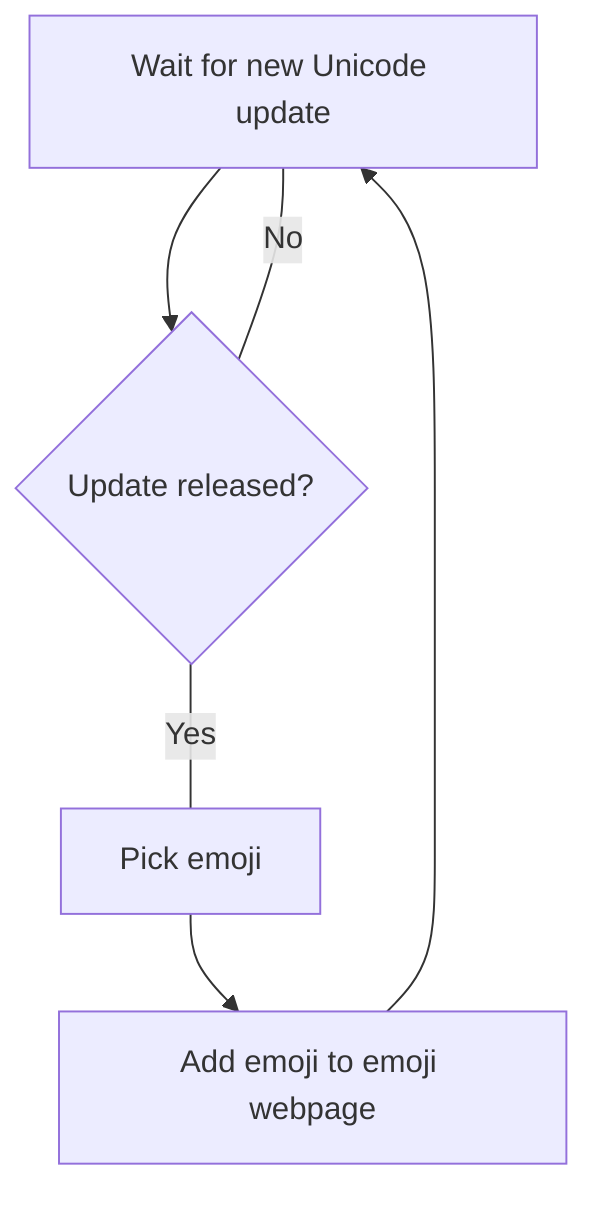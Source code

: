 graph TD
    A[Wait for new Unicode update] --> B
    B{Update released?} -- No --- A
    B -- Yes --- C[Pick emoji]
    C --> D[Add emoji to emoji webpage]
    D --> A